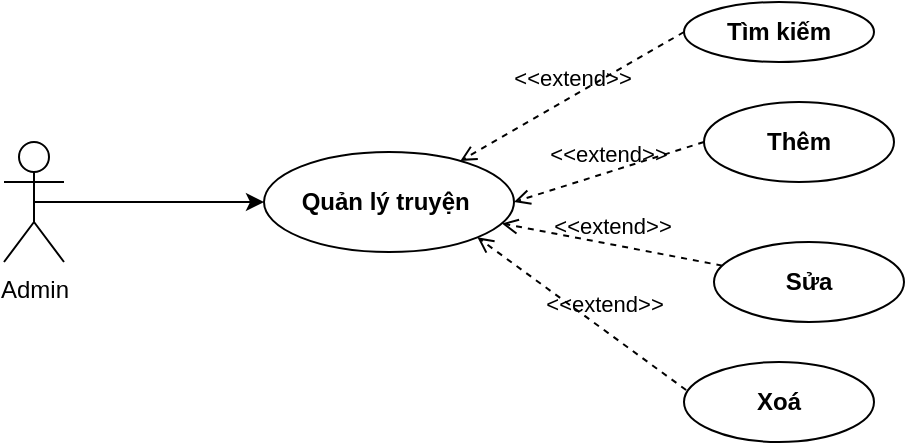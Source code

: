 <mxfile>
    <diagram id="2rFrxxzqtk4kC41oViRm" name="Page-1">
        <mxGraphModel dx="686" dy="404" grid="1" gridSize="10" guides="1" tooltips="1" connect="1" arrows="1" fold="1" page="1" pageScale="1" pageWidth="850" pageHeight="1100" math="0" shadow="0">
            <root>
                <mxCell id="0"/>
                <mxCell id="1" parent="0"/>
                <mxCell id="2" value="Admin" style="shape=umlActor;verticalLabelPosition=bottom;verticalAlign=top;html=1;outlineConnect=0;" parent="1" vertex="1">
                    <mxGeometry x="90" y="240" width="30" height="60" as="geometry"/>
                </mxCell>
                <mxCell id="3" value="Quản lý truyện&amp;nbsp;" style="ellipse;whiteSpace=wrap;html=1;fontStyle=1" parent="1" vertex="1">
                    <mxGeometry x="220" y="245" width="125" height="50" as="geometry"/>
                </mxCell>
                <mxCell id="4" value="" style="endArrow=classic;html=1;exitX=0.5;exitY=0.5;exitDx=0;exitDy=0;exitPerimeter=0;" parent="1" source="2" target="3" edge="1">
                    <mxGeometry width="50" height="50" relative="1" as="geometry">
                        <mxPoint x="330" y="240" as="sourcePoint"/>
                        <mxPoint x="380" y="190" as="targetPoint"/>
                    </mxGeometry>
                </mxCell>
                <mxCell id="5" value="Tìm kiếm" style="ellipse;whiteSpace=wrap;html=1;fontStyle=1" parent="1" vertex="1">
                    <mxGeometry x="430" y="170" width="95" height="30" as="geometry"/>
                </mxCell>
                <mxCell id="6" value="Xoá" style="ellipse;whiteSpace=wrap;html=1;fontStyle=1" parent="1" vertex="1">
                    <mxGeometry x="430" y="350" width="95" height="40" as="geometry"/>
                </mxCell>
                <mxCell id="7" value="Sửa" style="ellipse;whiteSpace=wrap;html=1;fontStyle=1" parent="1" vertex="1">
                    <mxGeometry x="445" y="290" width="95" height="40" as="geometry"/>
                </mxCell>
                <mxCell id="8" value="Thêm" style="ellipse;whiteSpace=wrap;html=1;fontStyle=1" parent="1" vertex="1">
                    <mxGeometry x="440" y="220" width="95" height="40" as="geometry"/>
                </mxCell>
                <mxCell id="9" value="&amp;lt;&amp;lt;extend&amp;gt;&amp;gt;" style="html=1;verticalAlign=bottom;labelBackgroundColor=none;endArrow=open;endFill=0;dashed=1;exitX=0;exitY=0.5;exitDx=0;exitDy=0;" parent="1" source="5" target="3" edge="1">
                    <mxGeometry width="160" relative="1" as="geometry">
                        <mxPoint x="280" y="220" as="sourcePoint"/>
                        <mxPoint x="440" y="220" as="targetPoint"/>
                    </mxGeometry>
                </mxCell>
                <mxCell id="10" value="&amp;lt;&amp;lt;extend&amp;gt;&amp;gt;" style="html=1;verticalAlign=bottom;labelBackgroundColor=none;endArrow=open;endFill=0;dashed=1;entryX=1;entryY=0.5;entryDx=0;entryDy=0;exitX=0;exitY=0.5;exitDx=0;exitDy=0;" parent="1" source="8" target="3" edge="1">
                    <mxGeometry width="160" relative="1" as="geometry">
                        <mxPoint x="450" y="240" as="sourcePoint"/>
                        <mxPoint x="330" y="260" as="targetPoint"/>
                    </mxGeometry>
                </mxCell>
                <mxCell id="11" value="&amp;lt;&amp;lt;extend&amp;gt;&amp;gt;" style="html=1;verticalAlign=bottom;labelBackgroundColor=none;endArrow=open;endFill=0;dashed=1;" parent="1" source="7" target="3" edge="1">
                    <mxGeometry width="160" relative="1" as="geometry">
                        <mxPoint x="450" y="310" as="sourcePoint"/>
                        <mxPoint x="355" y="280" as="targetPoint"/>
                    </mxGeometry>
                </mxCell>
                <mxCell id="12" value="&amp;lt;&amp;lt;extend&amp;gt;&amp;gt;" style="html=1;verticalAlign=bottom;labelBackgroundColor=none;endArrow=open;endFill=0;dashed=1;entryX=1;entryY=1;entryDx=0;entryDy=0;exitX=0.011;exitY=0.35;exitDx=0;exitDy=0;exitPerimeter=0;" parent="1" source="6" target="3" edge="1">
                    <mxGeometry x="-0.178" y="-3" width="160" relative="1" as="geometry">
                        <mxPoint x="459" y="312" as="sourcePoint"/>
                        <mxPoint x="349" y="291" as="targetPoint"/>
                        <mxPoint as="offset"/>
                    </mxGeometry>
                </mxCell>
            </root>
        </mxGraphModel>
    </diagram>
</mxfile>